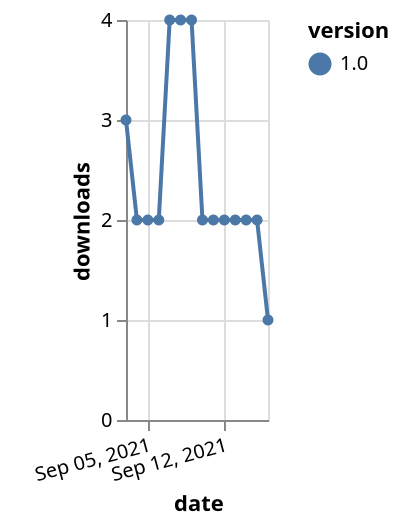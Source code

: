 {"$schema": "https://vega.github.io/schema/vega-lite/v5.json", "description": "A simple bar chart with embedded data.", "data": {"values": [{"date": "2021-09-03", "total": 1407, "delta": 3, "version": "1.0"}, {"date": "2021-09-04", "total": 1409, "delta": 2, "version": "1.0"}, {"date": "2021-09-05", "total": 1411, "delta": 2, "version": "1.0"}, {"date": "2021-09-06", "total": 1413, "delta": 2, "version": "1.0"}, {"date": "2021-09-07", "total": 1417, "delta": 4, "version": "1.0"}, {"date": "2021-09-08", "total": 1421, "delta": 4, "version": "1.0"}, {"date": "2021-09-09", "total": 1425, "delta": 4, "version": "1.0"}, {"date": "2021-09-10", "total": 1427, "delta": 2, "version": "1.0"}, {"date": "2021-09-11", "total": 1429, "delta": 2, "version": "1.0"}, {"date": "2021-09-12", "total": 1431, "delta": 2, "version": "1.0"}, {"date": "2021-09-13", "total": 1433, "delta": 2, "version": "1.0"}, {"date": "2021-09-14", "total": 1435, "delta": 2, "version": "1.0"}, {"date": "2021-09-15", "total": 1437, "delta": 2, "version": "1.0"}, {"date": "2021-09-16", "total": 1438, "delta": 1, "version": "1.0"}]}, "width": "container", "mark": {"type": "line", "point": {"filled": true}}, "encoding": {"x": {"field": "date", "type": "temporal", "timeUnit": "yearmonthdate", "title": "date", "axis": {"labelAngle": -15}}, "y": {"field": "delta", "type": "quantitative", "title": "downloads"}, "color": {"field": "version", "type": "nominal"}, "tooltip": {"field": "delta"}}}